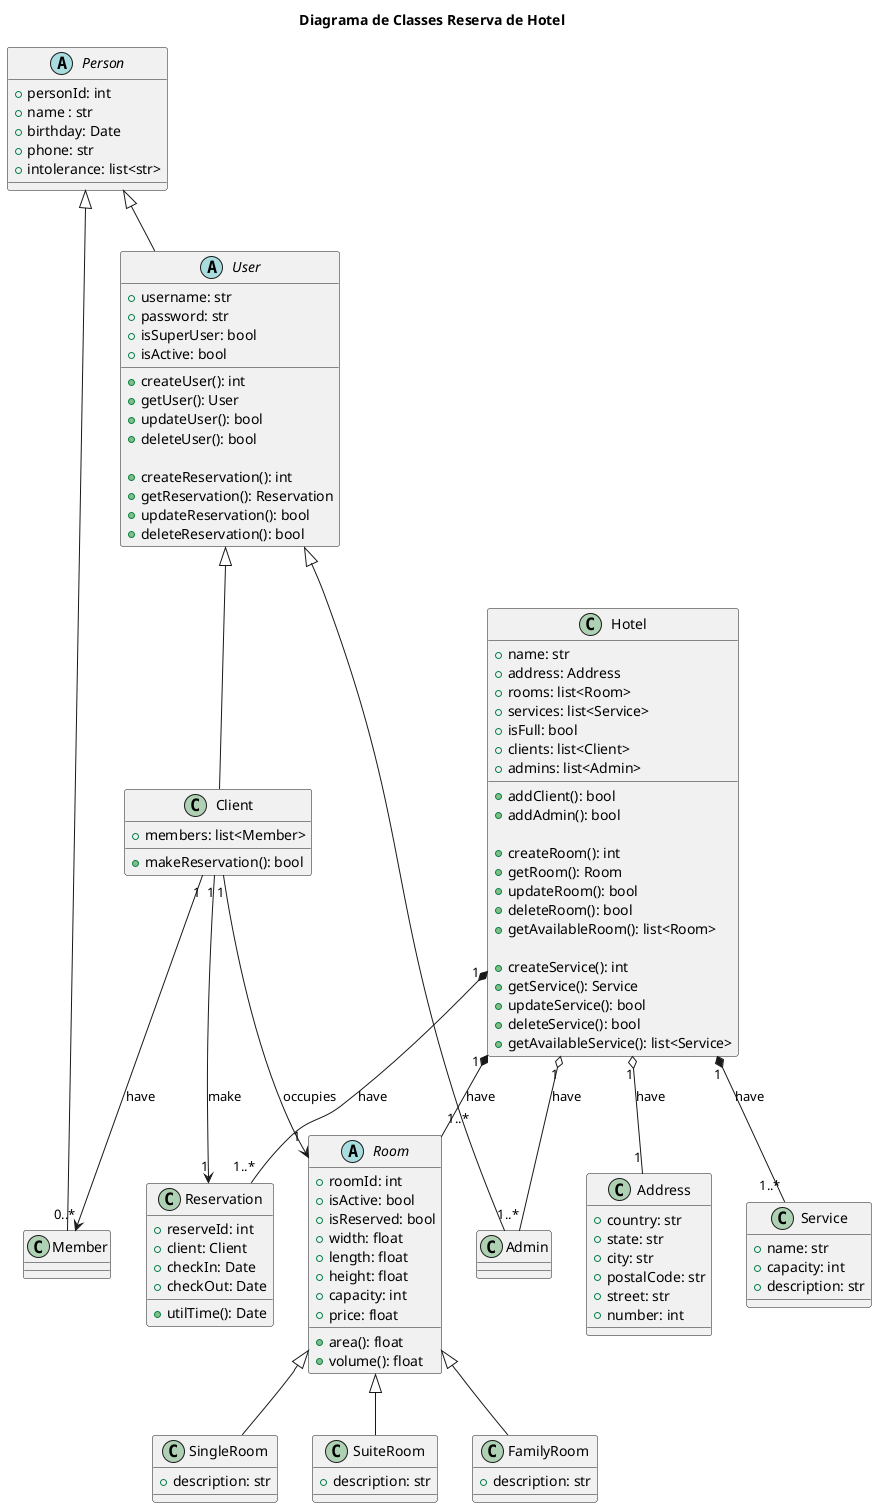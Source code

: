 @startuml
title Diagrama de Classes Reserva de Hotel

abstract class Person {
    +personId: int 
    +name : str
    +birthday: Date
    +phone: str
    +intolerance: list<str>
}

abstract class User {
    +username: str
    +password: str
    +isSuperUser: bool 
    +isActive: bool 

    +createUser(): int
    +getUser(): User
    +updateUser(): bool
    +deleteUser(): bool

    +createReservation(): int
    +getReservation(): Reservation
    +updateReservation(): bool
    +deleteReservation(): bool
}

class Client {
    +members: list<Member> 

    +makeReservation(): bool

}

class Member {
}

class Admin {
}

class Hotel {
    +name: str
    +address: Address
    +rooms: list<Room>
    +services: list<Service>
    +isFull: bool
    +clients: list<Client>
    +admins: list<Admin>

    +addClient(): bool
    +addAdmin(): bool

    +createRoom(): int
    +getRoom(): Room
    +updateRoom(): bool
    +deleteRoom(): bool
    +getAvailableRoom(): list<Room>

    +createService(): int
    +getService(): Service
    +updateService(): bool
    +deleteService(): bool
    +getAvailableService(): list<Service>
}

class Address {
    +country: str
    +state: str
    +city: str
    +postalCode: str
    +street: str
    +number: int
}

abstract class Room{
    +roomId: int
    +isActive: bool
    +isReserved: bool
    +width: float
    +length: float
    +height: float
    +capacity: int
    +price: float

    +area(): float
    +volume(): float
}

class SingleRoom {
    +description: str
}

class SuiteRoom{
    +description: str
}

class FamilyRoom{
    +description: str
}

class Service {
    +name: str
    +capacity: int 
    +description: str
}

class Reservation {
    +reserveId: int
    +client: Client 
    +checkIn: Date
    +checkOut: Date

    +utilTime(): Date
}

Room <|-- SuiteRoom
Room <|-- SingleRoom
Room <|-- FamilyRoom

Hotel "1" *-- "1..*" Room : have
Hotel "1" *-- "1..*" Service : have
Hotel "1" *-- "1..*" Reservation : have
Hotel "1" o-- "1..*" Admin : have
Hotel "1" o-- "1"    Address : have

Person <|-- User
Person <|-- Member

User <|-- Client
User <|-- Admin

Client "1"-->"0..*" Member : have 
Client "1"-->"1" Reservation: make
Client "1"-->"1" Room: occupies

@enduml
